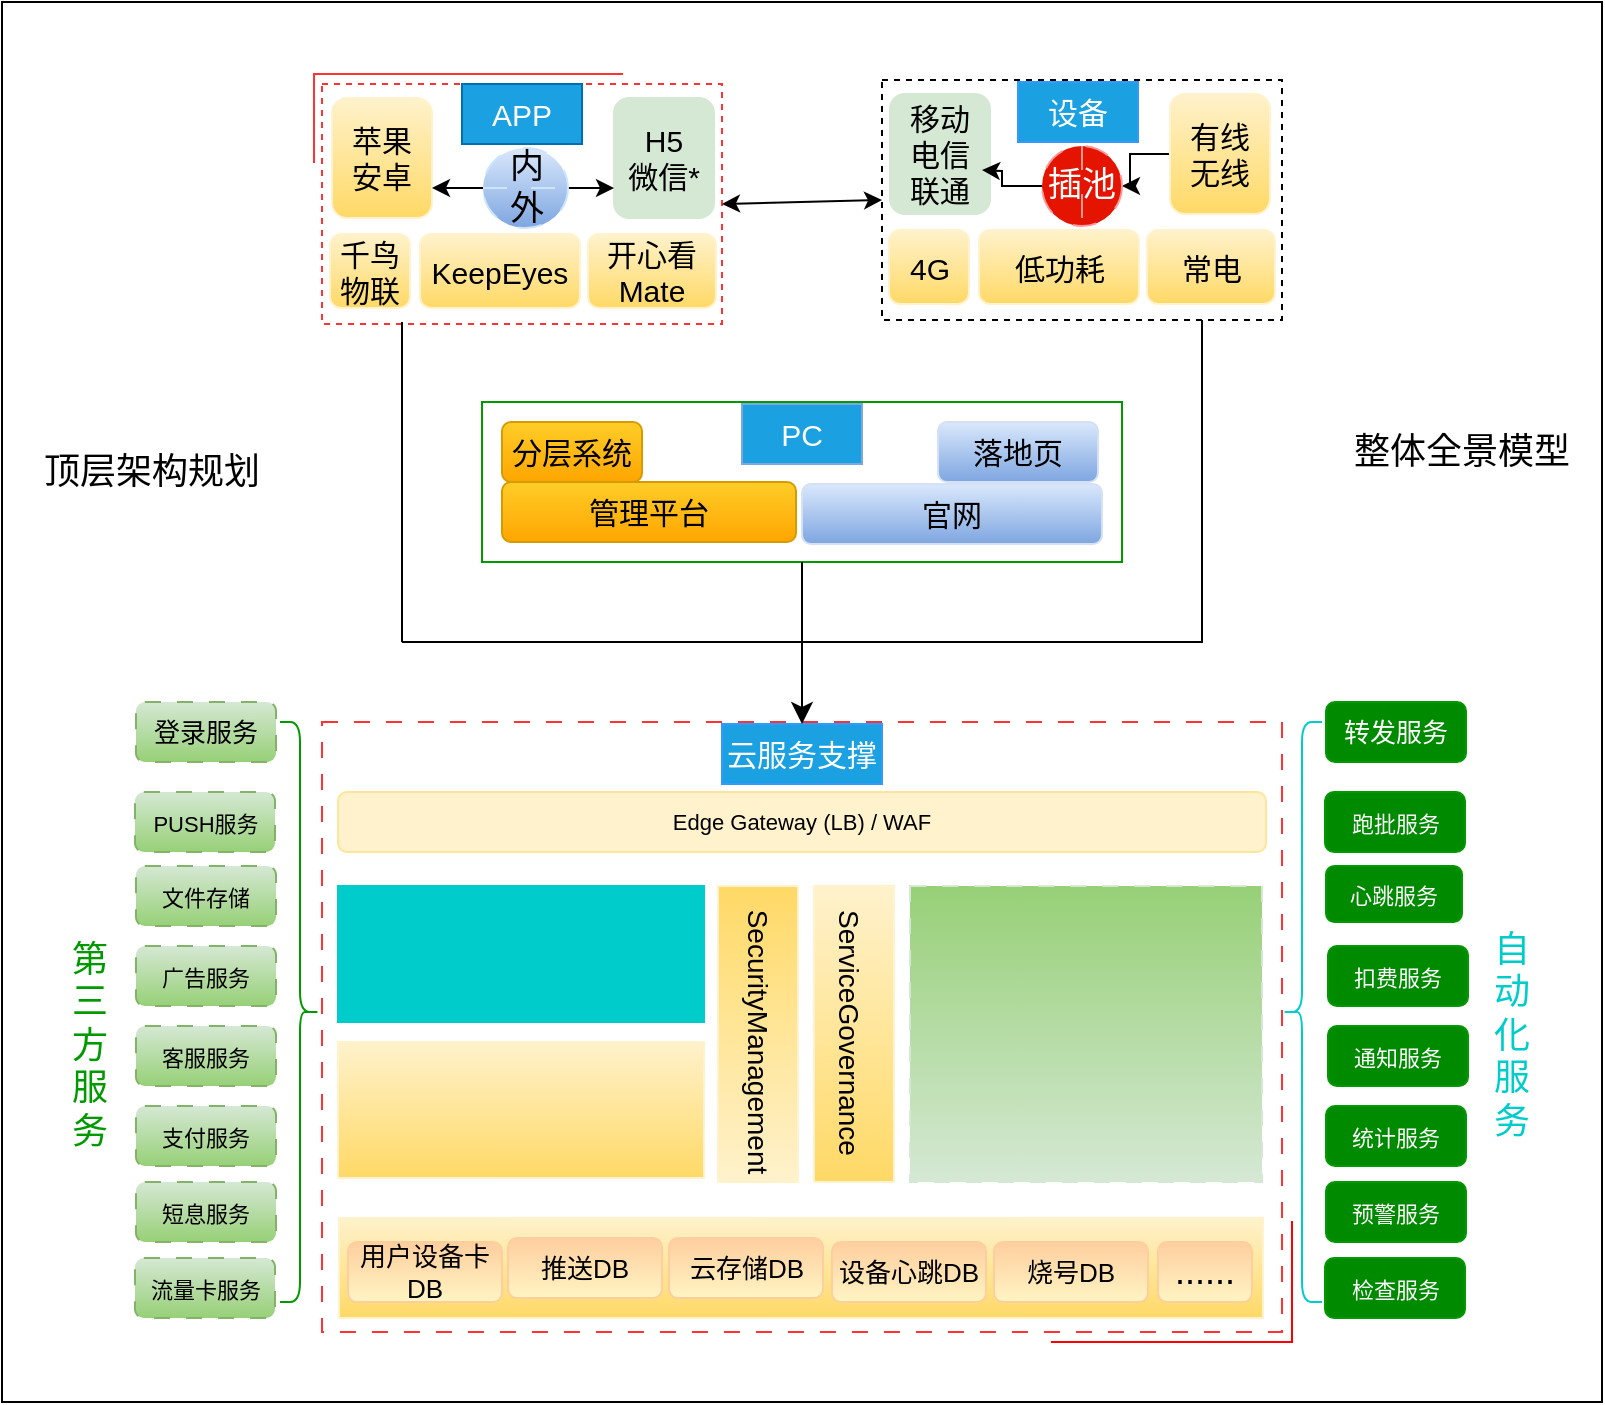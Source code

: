 <mxfile version="20.8.23" type="github">
  <diagram name="第 1 页" id="3wjH-HXWQzSyyufw11Ov">
    <mxGraphModel dx="2261" dy="755" grid="1" gridSize="10" guides="1" tooltips="1" connect="1" arrows="1" fold="1" page="1" pageScale="1" pageWidth="827" pageHeight="1169" math="0" shadow="0">
      <root>
        <mxCell id="0" />
        <mxCell id="1" parent="0" />
        <mxCell id="p9PwpCMCgUYC3A1e71X0-145" value="" style="rounded=0;whiteSpace=wrap;html=1;fontSize=13;" vertex="1" parent="1">
          <mxGeometry x="-40" width="800" height="700" as="geometry" />
        </mxCell>
        <mxCell id="p9PwpCMCgUYC3A1e71X0-10" value="" style="rounded=0;whiteSpace=wrap;html=1;fontSize=15;strokeColor=#009900;" vertex="1" parent="1">
          <mxGeometry x="200" y="200" width="320" height="80" as="geometry" />
        </mxCell>
        <mxCell id="p9PwpCMCgUYC3A1e71X0-11" value="" style="rounded=0;whiteSpace=wrap;html=1;fontSize=15;strokeColor=#FF3333;dashed=1;" vertex="1" parent="1">
          <mxGeometry x="120" y="41" width="200" height="120" as="geometry" />
        </mxCell>
        <mxCell id="p9PwpCMCgUYC3A1e71X0-12" value="" style="rounded=0;whiteSpace=wrap;html=1;fontSize=15;dashed=1;" vertex="1" parent="1">
          <mxGeometry x="400" y="39" width="200" height="120" as="geometry" />
        </mxCell>
        <mxCell id="p9PwpCMCgUYC3A1e71X0-13" value="" style="rounded=0;whiteSpace=wrap;html=1;fontSize=15;strokeColor=#FF3333;dashed=1;dashPattern=8 8;" vertex="1" parent="1">
          <mxGeometry x="120" y="360" width="480" height="305" as="geometry" />
        </mxCell>
        <mxCell id="p9PwpCMCgUYC3A1e71X0-14" value="APP" style="text;html=1;align=center;verticalAlign=middle;whiteSpace=wrap;rounded=0;fontSize=15;fillColor=#1ba1e2;fontColor=#ffffff;strokeColor=#006EAF;" vertex="1" parent="1">
          <mxGeometry x="190" y="41" width="60" height="30" as="geometry" />
        </mxCell>
        <mxCell id="p9PwpCMCgUYC3A1e71X0-15" value="设备" style="text;html=1;align=center;verticalAlign=middle;whiteSpace=wrap;rounded=0;fontSize=15;fillColor=#1ba1e2;fontColor=#ffffff;strokeColor=#3399FF;" vertex="1" parent="1">
          <mxGeometry x="468" y="40" width="60" height="30" as="geometry" />
        </mxCell>
        <mxCell id="p9PwpCMCgUYC3A1e71X0-16" value="PC" style="text;html=1;align=center;verticalAlign=middle;whiteSpace=wrap;rounded=0;fontSize=15;fillColor=#1ba1e2;fontColor=#ffffff;strokeColor=#7EA6E0;" vertex="1" parent="1">
          <mxGeometry x="330" y="201" width="60" height="30" as="geometry" />
        </mxCell>
        <mxCell id="p9PwpCMCgUYC3A1e71X0-17" value="云服务支撑" style="text;html=1;align=center;verticalAlign=middle;whiteSpace=wrap;rounded=0;fontSize=15;fillColor=#1ba1e2;fontColor=#ffffff;strokeColor=#3399FF;" vertex="1" parent="1">
          <mxGeometry x="320" y="361" width="80" height="30" as="geometry" />
        </mxCell>
        <mxCell id="p9PwpCMCgUYC3A1e71X0-18" value="苹果&lt;br&gt;安卓" style="rounded=1;whiteSpace=wrap;html=1;fontSize=15;fillColor=#fff2cc;gradientColor=#ffd966;strokeColor=#FFF2CC;" vertex="1" parent="1">
          <mxGeometry x="125" y="48" width="50" height="60" as="geometry" />
        </mxCell>
        <mxCell id="p9PwpCMCgUYC3A1e71X0-19" value="H5&lt;br&gt;微信*" style="rounded=1;whiteSpace=wrap;html=1;fontSize=15;fillColor=#d5e8d4;gradientColor=#D5E8D4;strokeColor=#D5E8D4;" vertex="1" parent="1">
          <mxGeometry x="266" y="48" width="50" height="60" as="geometry" />
        </mxCell>
        <mxCell id="p9PwpCMCgUYC3A1e71X0-20" value="&lt;font style=&quot;font-size: 15px;&quot;&gt;千鸟物联&lt;/font&gt;" style="rounded=1;whiteSpace=wrap;html=1;fontSize=15;fillColor=#fff2cc;gradientColor=#ffd966;strokeColor=#FFF2CC;" vertex="1" parent="1">
          <mxGeometry x="124" y="116" width="40" height="37" as="geometry" />
        </mxCell>
        <mxCell id="p9PwpCMCgUYC3A1e71X0-21" value="KeepEyes" style="rounded=1;whiteSpace=wrap;html=1;fontSize=15;fillColor=#fff2cc;gradientColor=#ffd966;strokeColor=#FFF2CC;" vertex="1" parent="1">
          <mxGeometry x="169" y="116" width="80" height="37" as="geometry" />
        </mxCell>
        <mxCell id="p9PwpCMCgUYC3A1e71X0-23" value="" style="shape=partialRectangle;whiteSpace=wrap;html=1;bottom=0;right=0;fillColor=none;fontSize=15;strokeColor=#FF3333;" vertex="1" parent="1">
          <mxGeometry x="116" y="36" width="154" height="44" as="geometry" />
        </mxCell>
        <mxCell id="p9PwpCMCgUYC3A1e71X0-22" value="开心看Mate" style="rounded=1;whiteSpace=wrap;html=1;fontSize=15;fillColor=#fff2cc;gradientColor=#ffd966;strokeColor=#FFF2CC;" vertex="1" parent="1">
          <mxGeometry x="253" y="116" width="64" height="37" as="geometry" />
        </mxCell>
        <mxCell id="p9PwpCMCgUYC3A1e71X0-24" value="" style="shape=partialRectangle;whiteSpace=wrap;html=1;top=0;left=0;fillColor=none;fontSize=15;strokeColor=#FF0000;" vertex="1" parent="1">
          <mxGeometry x="485" y="610" width="120" height="60" as="geometry" />
        </mxCell>
        <mxCell id="p9PwpCMCgUYC3A1e71X0-68" value="" style="edgeStyle=segmentEdgeStyle;endArrow=classic;html=1;curved=0;rounded=0;endSize=8;startSize=8;fontSize=21;entryX=0.5;entryY=0;entryDx=0;entryDy=0;exitX=0.8;exitY=1;exitDx=0;exitDy=0;exitPerimeter=0;" edge="1" parent="1" source="p9PwpCMCgUYC3A1e71X0-12" target="p9PwpCMCgUYC3A1e71X0-17">
          <mxGeometry width="50" height="50" relative="1" as="geometry">
            <mxPoint x="560" y="200" as="sourcePoint" />
            <mxPoint x="440" y="200" as="targetPoint" />
            <Array as="points">
              <mxPoint x="560" y="320" />
              <mxPoint x="360" y="320" />
            </Array>
          </mxGeometry>
        </mxCell>
        <mxCell id="p9PwpCMCgUYC3A1e71X0-70" value="" style="endArrow=classic;startArrow=classic;html=1;rounded=0;fontSize=21;entryX=0;entryY=0.5;entryDx=0;entryDy=0;exitX=1;exitY=0.5;exitDx=0;exitDy=0;" edge="1" parent="1" source="p9PwpCMCgUYC3A1e71X0-11" target="p9PwpCMCgUYC3A1e71X0-12">
          <mxGeometry width="50" height="50" relative="1" as="geometry">
            <mxPoint x="320" y="220" as="sourcePoint" />
            <mxPoint x="370" y="170" as="targetPoint" />
          </mxGeometry>
        </mxCell>
        <mxCell id="p9PwpCMCgUYC3A1e71X0-72" value="" style="endArrow=none;html=1;rounded=0;fontSize=21;" edge="1" parent="1">
          <mxGeometry width="50" height="50" relative="1" as="geometry">
            <mxPoint x="160" y="320" as="sourcePoint" />
            <mxPoint x="360" y="320" as="targetPoint" />
          </mxGeometry>
        </mxCell>
        <mxCell id="p9PwpCMCgUYC3A1e71X0-73" value="" style="endArrow=none;html=1;rounded=0;fontSize=21;entryX=0.5;entryY=1;entryDx=0;entryDy=0;" edge="1" parent="1" target="p9PwpCMCgUYC3A1e71X0-10">
          <mxGeometry width="50" height="50" relative="1" as="geometry">
            <mxPoint x="360" y="360" as="sourcePoint" />
            <mxPoint x="440" y="200" as="targetPoint" />
          </mxGeometry>
        </mxCell>
        <mxCell id="p9PwpCMCgUYC3A1e71X0-74" value="" style="endArrow=none;html=1;rounded=0;fontSize=21;" edge="1" parent="1">
          <mxGeometry width="50" height="50" relative="1" as="geometry">
            <mxPoint x="160" y="320" as="sourcePoint" />
            <mxPoint x="160" y="160" as="targetPoint" />
          </mxGeometry>
        </mxCell>
        <mxCell id="p9PwpCMCgUYC3A1e71X0-75" value="移动&lt;br&gt;电信&lt;br&gt;联通" style="rounded=1;whiteSpace=wrap;html=1;fontSize=15;fillColor=#d5e8d4;gradientColor=#D5E8D4;strokeColor=#D5E8D4;" vertex="1" parent="1">
          <mxGeometry x="404" y="46" width="50" height="60" as="geometry" />
        </mxCell>
        <mxCell id="p9PwpCMCgUYC3A1e71X0-84" value="" style="edgeStyle=orthogonalEdgeStyle;rounded=0;orthogonalLoop=1;jettySize=auto;html=1;fontSize=17;" edge="1" parent="1" source="p9PwpCMCgUYC3A1e71X0-77" target="p9PwpCMCgUYC3A1e71X0-83">
          <mxGeometry relative="1" as="geometry" />
        </mxCell>
        <mxCell id="p9PwpCMCgUYC3A1e71X0-77" value="有线&lt;br&gt;无线" style="rounded=1;whiteSpace=wrap;html=1;fontSize=15;fillColor=#fff2cc;gradientColor=#ffd966;strokeColor=#FFF2CC;" vertex="1" parent="1">
          <mxGeometry x="544" y="46" width="50" height="60" as="geometry" />
        </mxCell>
        <mxCell id="p9PwpCMCgUYC3A1e71X0-80" value="4G" style="rounded=1;whiteSpace=wrap;html=1;fontSize=15;fillColor=#fff2cc;gradientColor=#ffd966;strokeColor=#FFF2CC;" vertex="1" parent="1">
          <mxGeometry x="403.5" y="114" width="40" height="37" as="geometry" />
        </mxCell>
        <mxCell id="p9PwpCMCgUYC3A1e71X0-81" value="低功耗" style="rounded=1;whiteSpace=wrap;html=1;fontSize=15;fillColor=#fff2cc;gradientColor=#ffd966;strokeColor=#FFF2CC;" vertex="1" parent="1">
          <mxGeometry x="448.5" y="114" width="80" height="37" as="geometry" />
        </mxCell>
        <mxCell id="p9PwpCMCgUYC3A1e71X0-82" value="常电" style="rounded=1;whiteSpace=wrap;html=1;fontSize=15;fillColor=#fff2cc;gradientColor=#ffd966;strokeColor=#FFF2CC;" vertex="1" parent="1">
          <mxGeometry x="532.5" y="114" width="64" height="37" as="geometry" />
        </mxCell>
        <mxCell id="p9PwpCMCgUYC3A1e71X0-124" value="" style="edgeStyle=orthogonalEdgeStyle;rounded=0;orthogonalLoop=1;jettySize=auto;html=1;fontSize=16;fontColor=#FF3333;" edge="1" parent="1" source="p9PwpCMCgUYC3A1e71X0-83">
          <mxGeometry relative="1" as="geometry">
            <mxPoint x="450" y="84" as="targetPoint" />
          </mxGeometry>
        </mxCell>
        <mxCell id="p9PwpCMCgUYC3A1e71X0-83" value="插池" style="shape=lineEllipse;line=vertical;perimeter=ellipsePerimeter;whiteSpace=wrap;html=1;backgroundOutline=1;strokeColor=#FF9999;fontSize=17;fillColor=#e51400;dashed=1;dashPattern=12 12;fontColor=#ffffff;" vertex="1" parent="1">
          <mxGeometry x="480" y="72" width="40" height="40" as="geometry" />
        </mxCell>
        <mxCell id="p9PwpCMCgUYC3A1e71X0-120" style="edgeStyle=orthogonalEdgeStyle;rounded=0;orthogonalLoop=1;jettySize=auto;html=1;entryX=0;entryY=0.75;entryDx=0;entryDy=0;fontSize=16;fontColor=#FF3333;" edge="1" parent="1" source="p9PwpCMCgUYC3A1e71X0-85" target="p9PwpCMCgUYC3A1e71X0-19">
          <mxGeometry relative="1" as="geometry" />
        </mxCell>
        <mxCell id="p9PwpCMCgUYC3A1e71X0-123" style="edgeStyle=orthogonalEdgeStyle;rounded=0;orthogonalLoop=1;jettySize=auto;html=1;entryX=1;entryY=0.75;entryDx=0;entryDy=0;fontSize=16;fontColor=#FF3333;" edge="1" parent="1" source="p9PwpCMCgUYC3A1e71X0-85" target="p9PwpCMCgUYC3A1e71X0-18">
          <mxGeometry relative="1" as="geometry" />
        </mxCell>
        <mxCell id="p9PwpCMCgUYC3A1e71X0-85" value="内&lt;br&gt;外" style="shape=lineEllipse;perimeter=ellipsePerimeter;whiteSpace=wrap;html=1;backgroundOutline=1;strokeColor=#CCE5FF;fontSize=17;fillColor=#dae8fc;dashed=1;dashPattern=12 12;gradientColor=#7ea6e0;" vertex="1" parent="1">
          <mxGeometry x="200.5" y="73" width="42.5" height="40" as="geometry" />
        </mxCell>
        <mxCell id="p9PwpCMCgUYC3A1e71X0-86" value="管理平台" style="rounded=1;whiteSpace=wrap;html=1;fontSize=15;fillColor=#ffcd28;strokeColor=#d79b00;gradientColor=#ffa500;" vertex="1" parent="1">
          <mxGeometry x="210" y="240" width="147" height="30" as="geometry" />
        </mxCell>
        <mxCell id="p9PwpCMCgUYC3A1e71X0-87" value="分层系统" style="rounded=1;whiteSpace=wrap;html=1;fontSize=15;fillColor=#ffcd28;strokeColor=#d79b00;gradientColor=#ffa500;" vertex="1" parent="1">
          <mxGeometry x="210" y="210" width="70" height="30" as="geometry" />
        </mxCell>
        <mxCell id="p9PwpCMCgUYC3A1e71X0-91" value="官网" style="rounded=1;whiteSpace=wrap;html=1;fontSize=15;fillColor=#dae8fc;strokeColor=#D4E1F5;gradientColor=#7ea6e0;" vertex="1" parent="1">
          <mxGeometry x="360" y="241" width="150" height="30" as="geometry" />
        </mxCell>
        <mxCell id="p9PwpCMCgUYC3A1e71X0-92" value="落地页" style="rounded=1;whiteSpace=wrap;html=1;fontSize=15;fillColor=#dae8fc;strokeColor=#D4E1F5;gradientColor=#7ea6e0;" vertex="1" parent="1">
          <mxGeometry x="428" y="210" width="80" height="30" as="geometry" />
        </mxCell>
        <mxCell id="p9PwpCMCgUYC3A1e71X0-93" value="" style="shape=curlyBracket;whiteSpace=wrap;html=1;rounded=1;flipH=1;labelPosition=right;verticalLabelPosition=middle;align=left;verticalAlign=middle;strokeColor=#009900;fontSize=17;fillColor=#FFF2CC;" vertex="1" parent="1">
          <mxGeometry x="99" y="360" width="20" height="290" as="geometry" />
        </mxCell>
        <mxCell id="p9PwpCMCgUYC3A1e71X0-94" value="&lt;font style=&quot;font-size: 13px;&quot;&gt;登录服务&lt;/font&gt;" style="rounded=1;whiteSpace=wrap;html=1;strokeColor=#82b366;fontSize=17;fillColor=#d5e8d4;gradientColor=#97d077;dashed=1;dashPattern=8 8;" vertex="1" parent="1">
          <mxGeometry x="27" y="350" width="70" height="30" as="geometry" />
        </mxCell>
        <mxCell id="p9PwpCMCgUYC3A1e71X0-95" value="&lt;font style=&quot;font-size: 11px;&quot;&gt;PUSH服务&lt;/font&gt;" style="rounded=1;whiteSpace=wrap;html=1;strokeColor=#82b366;fontSize=17;fillColor=#d5e8d4;gradientColor=#97d077;dashed=1;dashPattern=8 8;" vertex="1" parent="1">
          <mxGeometry x="26.5" y="395" width="70" height="30" as="geometry" />
        </mxCell>
        <mxCell id="p9PwpCMCgUYC3A1e71X0-96" value="&lt;font style=&quot;font-size: 11px;&quot;&gt;文件存储&lt;/font&gt;" style="rounded=1;whiteSpace=wrap;html=1;strokeColor=#82b366;fontSize=17;fillColor=#d5e8d4;gradientColor=#97d077;dashed=1;dashPattern=8 8;" vertex="1" parent="1">
          <mxGeometry x="27" y="432" width="70" height="30" as="geometry" />
        </mxCell>
        <mxCell id="p9PwpCMCgUYC3A1e71X0-97" value="&lt;span style=&quot;font-size: 11px;&quot;&gt;广告服务&lt;/span&gt;" style="rounded=1;whiteSpace=wrap;html=1;strokeColor=#82b366;fontSize=17;fillColor=#d5e8d4;gradientColor=#97d077;dashed=1;dashPattern=8 8;" vertex="1" parent="1">
          <mxGeometry x="27" y="472" width="70" height="30" as="geometry" />
        </mxCell>
        <mxCell id="p9PwpCMCgUYC3A1e71X0-98" value="&lt;span style=&quot;font-size: 11px;&quot;&gt;客服服务&lt;/span&gt;" style="rounded=1;whiteSpace=wrap;html=1;strokeColor=#82b366;fontSize=17;fillColor=#d5e8d4;gradientColor=#97d077;dashed=1;dashPattern=8 8;" vertex="1" parent="1">
          <mxGeometry x="27" y="512" width="70" height="30" as="geometry" />
        </mxCell>
        <mxCell id="p9PwpCMCgUYC3A1e71X0-99" value="&lt;span style=&quot;font-size: 11px;&quot;&gt;支付服务&lt;/span&gt;" style="rounded=1;whiteSpace=wrap;html=1;strokeColor=#82b366;fontSize=17;fillColor=#d5e8d4;gradientColor=#97d077;dashed=1;dashPattern=8 8;" vertex="1" parent="1">
          <mxGeometry x="27" y="552" width="70" height="30" as="geometry" />
        </mxCell>
        <mxCell id="p9PwpCMCgUYC3A1e71X0-100" value="&lt;span style=&quot;font-size: 11px;&quot;&gt;短息服务&lt;/span&gt;" style="rounded=1;whiteSpace=wrap;html=1;strokeColor=#82b366;fontSize=17;fillColor=#d5e8d4;gradientColor=#97d077;dashed=1;dashPattern=8 8;" vertex="1" parent="1">
          <mxGeometry x="27" y="590" width="70" height="30" as="geometry" />
        </mxCell>
        <mxCell id="p9PwpCMCgUYC3A1e71X0-104" value="&lt;font color=&quot;#009900&quot; style=&quot;font-size: 18px;&quot;&gt;第&lt;br&gt;三&lt;br&gt;方&lt;br&gt;服&lt;br&gt;务&lt;/font&gt;" style="text;html=1;strokeColor=none;fillColor=none;align=center;verticalAlign=middle;whiteSpace=wrap;rounded=0;fontSize=11;" vertex="1" parent="1">
          <mxGeometry x="-26" y="507" width="60" height="30" as="geometry" />
        </mxCell>
        <mxCell id="p9PwpCMCgUYC3A1e71X0-106" value="&lt;span style=&quot;font-size: 11px;&quot;&gt;流量卡服务&lt;/span&gt;" style="rounded=1;whiteSpace=wrap;html=1;strokeColor=#82b366;fontSize=17;fillColor=#d5e8d4;gradientColor=#97d077;dashed=1;dashPattern=8 8;" vertex="1" parent="1">
          <mxGeometry x="26.5" y="628" width="70" height="30" as="geometry" />
        </mxCell>
        <mxCell id="p9PwpCMCgUYC3A1e71X0-108" value="&lt;font style=&quot;font-size: 13px;&quot;&gt;转发服务&lt;/font&gt;" style="rounded=1;whiteSpace=wrap;html=1;strokeColor=#009900;fontSize=17;fillColor=#008a00;fontColor=#ffffff;" vertex="1" parent="1">
          <mxGeometry x="622" y="350" width="70" height="30" as="geometry" />
        </mxCell>
        <mxCell id="p9PwpCMCgUYC3A1e71X0-109" value="&lt;span style=&quot;font-size: 11px;&quot;&gt;跑批服务&lt;/span&gt;" style="rounded=1;whiteSpace=wrap;html=1;strokeColor=#009900;fontSize=17;fillColor=#008a00;fontColor=#ffffff;" vertex="1" parent="1">
          <mxGeometry x="621.5" y="395" width="70" height="30" as="geometry" />
        </mxCell>
        <mxCell id="p9PwpCMCgUYC3A1e71X0-110" value="&lt;font style=&quot;font-size: 11px;&quot;&gt;心跳服务&lt;/font&gt;" style="rounded=1;whiteSpace=wrap;html=1;strokeColor=#009900;fontSize=17;fillColor=#008a00;fontColor=#ffffff;" vertex="1" parent="1">
          <mxGeometry x="622" y="432" width="68" height="28" as="geometry" />
        </mxCell>
        <mxCell id="p9PwpCMCgUYC3A1e71X0-111" value="&lt;span style=&quot;font-size: 11px;&quot;&gt;扣费服务&lt;/span&gt;" style="rounded=1;whiteSpace=wrap;html=1;strokeColor=#009900;fontSize=17;fillColor=#008a00;fontColor=#ffffff;" vertex="1" parent="1">
          <mxGeometry x="623" y="472" width="70" height="30" as="geometry" />
        </mxCell>
        <mxCell id="p9PwpCMCgUYC3A1e71X0-112" value="&lt;span style=&quot;font-size: 11px;&quot;&gt;通知服务&lt;/span&gt;" style="rounded=1;whiteSpace=wrap;html=1;strokeColor=#009900;fontSize=17;fillColor=#008a00;fontColor=#ffffff;" vertex="1" parent="1">
          <mxGeometry x="623" y="512" width="70" height="30" as="geometry" />
        </mxCell>
        <mxCell id="p9PwpCMCgUYC3A1e71X0-113" value="&lt;span style=&quot;font-size: 11px;&quot;&gt;统计服务&lt;/span&gt;" style="rounded=1;whiteSpace=wrap;html=1;strokeColor=#009900;fontSize=17;fillColor=#008a00;fontColor=#ffffff;" vertex="1" parent="1">
          <mxGeometry x="622" y="552" width="70" height="30" as="geometry" />
        </mxCell>
        <mxCell id="p9PwpCMCgUYC3A1e71X0-114" value="&lt;span style=&quot;font-size: 11px;&quot;&gt;预警服务&lt;/span&gt;" style="rounded=1;whiteSpace=wrap;html=1;strokeColor=#009900;fontSize=17;fillColor=#008a00;fontColor=#ffffff;" vertex="1" parent="1">
          <mxGeometry x="622" y="590" width="70" height="30" as="geometry" />
        </mxCell>
        <mxCell id="p9PwpCMCgUYC3A1e71X0-115" value="&lt;font style=&quot;font-size: 18px;&quot;&gt;&lt;font color=&quot;#00cccc&quot;&gt;自&lt;br&gt;动&lt;br&gt;化&lt;br&gt;服&lt;br&gt;务&lt;/font&gt;&lt;br&gt;&lt;/font&gt;" style="text;html=1;strokeColor=none;fillColor=none;align=center;verticalAlign=middle;whiteSpace=wrap;rounded=0;fontSize=11;" vertex="1" parent="1">
          <mxGeometry x="685" y="502" width="60" height="30" as="geometry" />
        </mxCell>
        <mxCell id="p9PwpCMCgUYC3A1e71X0-116" value="&lt;span style=&quot;font-size: 11px;&quot;&gt;检查服务&lt;/span&gt;" style="rounded=1;whiteSpace=wrap;html=1;strokeColor=#009900;fontSize=17;fillColor=#008a00;fontColor=#ffffff;" vertex="1" parent="1">
          <mxGeometry x="621.5" y="628" width="70" height="30" as="geometry" />
        </mxCell>
        <mxCell id="p9PwpCMCgUYC3A1e71X0-117" value="" style="shape=curlyBracket;whiteSpace=wrap;html=1;rounded=1;labelPosition=left;verticalLabelPosition=middle;align=right;verticalAlign=middle;strokeColor=#00CCCC;fontSize=16;fontColor=#FF3333;fillColor=#FFF2CC;" vertex="1" parent="1">
          <mxGeometry x="600" y="360" width="20" height="290" as="geometry" />
        </mxCell>
        <mxCell id="p9PwpCMCgUYC3A1e71X0-118" value="Edge Gateway (LB) / WAF" style="rounded=1;whiteSpace=wrap;html=1;strokeColor=#FFE599;fontSize=11;fillColor=#FFF2CC;" vertex="1" parent="1">
          <mxGeometry x="128" y="395" width="464" height="30" as="geometry" />
        </mxCell>
        <mxCell id="p9PwpCMCgUYC3A1e71X0-129" value="" style="rounded=0;whiteSpace=wrap;html=1;strokeColor=#00CCCC;fontSize=13;fontColor=#00CCCC;fillColor=#00CCCC;" vertex="1" parent="1">
          <mxGeometry x="128" y="442" width="183" height="68" as="geometry" />
        </mxCell>
        <mxCell id="p9PwpCMCgUYC3A1e71X0-130" value="" style="rounded=0;whiteSpace=wrap;html=1;strokeColor=#FFF2CC;fontSize=13;fillColor=#fff2cc;gradientColor=#ffd966;" vertex="1" parent="1">
          <mxGeometry x="128" y="520" width="183" height="68" as="geometry" />
        </mxCell>
        <mxCell id="p9PwpCMCgUYC3A1e71X0-131" value="" style="rounded=0;whiteSpace=wrap;html=1;strokeColor=#FFF2CC;fontSize=13;fillColor=#fff2cc;gradientColor=#ffd966;" vertex="1" parent="1">
          <mxGeometry x="128.5" y="608" width="462" height="50" as="geometry" />
        </mxCell>
        <mxCell id="p9PwpCMCgUYC3A1e71X0-133" value="" style="rounded=0;whiteSpace=wrap;html=1;dashed=1;dashPattern=8 8;strokeColor=#D5E8D4;fontSize=13;fontColor=#00CCCC;fillColor=#97D077;gradientColor=#D5E8D4;" vertex="1" parent="1">
          <mxGeometry x="414" y="442" width="176" height="148" as="geometry" />
        </mxCell>
        <mxCell id="p9PwpCMCgUYC3A1e71X0-134" value="" style="rounded=0;whiteSpace=wrap;html=1;strokeColor=#FFF2CC;fontSize=13;fillColor=#fff2cc;gradientColor=#ffd966;direction=west;" vertex="1" parent="1">
          <mxGeometry x="318" y="442" width="40" height="148" as="geometry" />
        </mxCell>
        <mxCell id="p9PwpCMCgUYC3A1e71X0-136" value="" style="rounded=0;whiteSpace=wrap;html=1;strokeColor=#FFF2CC;fontSize=13;fillColor=#fff2cc;gradientColor=#ffd966;" vertex="1" parent="1">
          <mxGeometry x="366" y="442" width="40" height="148" as="geometry" />
        </mxCell>
        <mxCell id="p9PwpCMCgUYC3A1e71X0-137" value="&lt;font color=&quot;#000000&quot;&gt;用户设备卡DB&lt;/font&gt;" style="rounded=1;whiteSpace=wrap;html=1;strokeColor=#FFCE9F;fontSize=13;fontColor=#00CCCC;fillColor=#FFCE9F;gradientColor=#FFF4C3;" vertex="1" parent="1">
          <mxGeometry x="133" y="620" width="77" height="30" as="geometry" />
        </mxCell>
        <mxCell id="p9PwpCMCgUYC3A1e71X0-139" value="&lt;font color=&quot;#000000&quot;&gt;推送DB&lt;/font&gt;" style="rounded=1;whiteSpace=wrap;html=1;strokeColor=#FFCE9F;fontSize=13;fontColor=#00CCCC;fillColor=#FFCE9F;gradientColor=#FFF4C3;" vertex="1" parent="1">
          <mxGeometry x="213" y="618" width="77" height="30" as="geometry" />
        </mxCell>
        <mxCell id="p9PwpCMCgUYC3A1e71X0-140" value="&lt;font color=&quot;#000000&quot;&gt;云存储DB&lt;/font&gt;" style="rounded=1;whiteSpace=wrap;html=1;strokeColor=#FFCE9F;fontSize=13;fontColor=#00CCCC;fillColor=#FFCE9F;gradientColor=#FFF4C3;" vertex="1" parent="1">
          <mxGeometry x="293.5" y="618" width="77" height="30" as="geometry" />
        </mxCell>
        <mxCell id="p9PwpCMCgUYC3A1e71X0-141" value="&lt;font color=&quot;#000000&quot;&gt;设备心跳DB&lt;/font&gt;" style="rounded=1;whiteSpace=wrap;html=1;strokeColor=#FFCE9F;fontSize=13;fontColor=#00CCCC;fillColor=#FFCE9F;gradientColor=#FFF4C3;" vertex="1" parent="1">
          <mxGeometry x="375" y="620" width="77" height="30" as="geometry" />
        </mxCell>
        <mxCell id="p9PwpCMCgUYC3A1e71X0-142" value="&lt;font color=&quot;#000000&quot;&gt;烧号DB&lt;/font&gt;" style="rounded=1;whiteSpace=wrap;html=1;strokeColor=#FFCE9F;fontSize=13;fontColor=#00CCCC;fillColor=#FFCE9F;gradientColor=#FFF4C3;" vertex="1" parent="1">
          <mxGeometry x="456" y="620" width="77" height="30" as="geometry" />
        </mxCell>
        <mxCell id="p9PwpCMCgUYC3A1e71X0-146" value="&lt;font style=&quot;font-size: 18px;&quot;&gt;顶层架构规划&lt;/font&gt;" style="text;html=1;strokeColor=none;fillColor=none;align=center;verticalAlign=middle;whiteSpace=wrap;rounded=0;fontSize=13;fontColor=#000000;" vertex="1" parent="1">
          <mxGeometry x="-20" y="220" width="110" height="30" as="geometry" />
        </mxCell>
        <mxCell id="p9PwpCMCgUYC3A1e71X0-147" value="&lt;font style=&quot;font-size: 18px;&quot;&gt;整体全景模型&lt;/font&gt;" style="text;html=1;strokeColor=none;fillColor=none;align=center;verticalAlign=middle;whiteSpace=wrap;rounded=0;fontSize=13;fontColor=#000000;" vertex="1" parent="1">
          <mxGeometry x="635" y="210" width="110" height="30" as="geometry" />
        </mxCell>
        <mxCell id="p9PwpCMCgUYC3A1e71X0-148" value="&lt;font style=&quot;font-size: 14px;&quot;&gt;SecurityManagement&lt;/font&gt;" style="text;html=1;strokeColor=none;fillColor=none;align=center;verticalAlign=middle;whiteSpace=wrap;rounded=0;fontSize=18;fontColor=#000000;rotation=90;" vertex="1" parent="1">
          <mxGeometry x="262" y="505" width="154" height="30" as="geometry" />
        </mxCell>
        <mxCell id="p9PwpCMCgUYC3A1e71X0-149" value="&lt;font style=&quot;font-size: 14px;&quot;&gt;ServiceGovernance&lt;/font&gt;" style="text;html=1;strokeColor=none;fillColor=none;align=center;verticalAlign=middle;whiteSpace=wrap;rounded=0;fontSize=18;fontColor=#000000;rotation=90;" vertex="1" parent="1">
          <mxGeometry x="313" y="500.5" width="144" height="30" as="geometry" />
        </mxCell>
        <mxCell id="p9PwpCMCgUYC3A1e71X0-151" value="&lt;font style=&quot;font-size: 18px;&quot; color=&quot;#000000&quot;&gt;......&lt;/font&gt;" style="rounded=1;whiteSpace=wrap;html=1;strokeColor=#FFCE9F;fontSize=13;fontColor=#00CCCC;fillColor=#FFCE9F;gradientColor=#FFF4C3;" vertex="1" parent="1">
          <mxGeometry x="538" y="620" width="47" height="30" as="geometry" />
        </mxCell>
      </root>
    </mxGraphModel>
  </diagram>
</mxfile>
